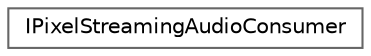 digraph "Graphical Class Hierarchy"
{
 // INTERACTIVE_SVG=YES
 // LATEX_PDF_SIZE
  bgcolor="transparent";
  edge [fontname=Helvetica,fontsize=10,labelfontname=Helvetica,labelfontsize=10];
  node [fontname=Helvetica,fontsize=10,shape=box,height=0.2,width=0.4];
  rankdir="LR";
  Node0 [id="Node000000",label="IPixelStreamingAudioConsumer",height=0.2,width=0.4,color="grey40", fillcolor="white", style="filled",URL="$d3/d7d/classIPixelStreamingAudioConsumer.html",tooltip=" "];
}
